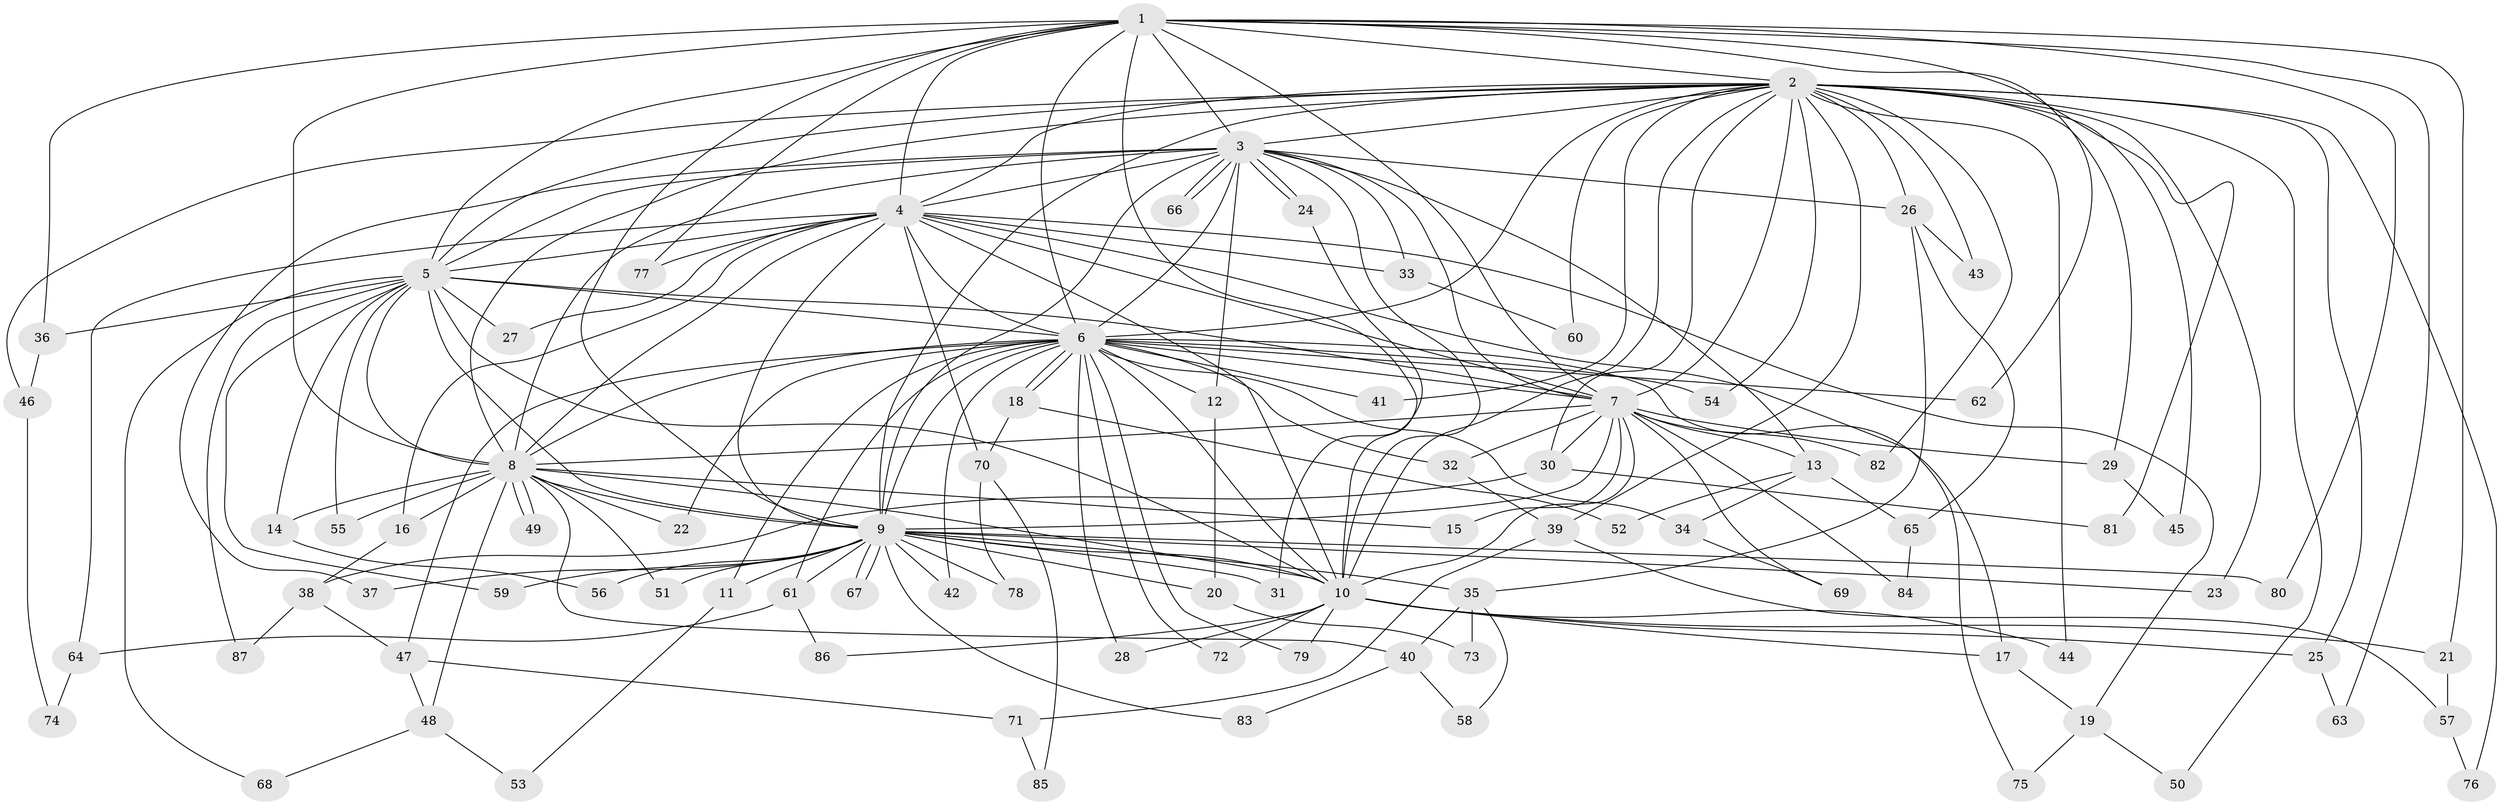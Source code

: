 // Generated by graph-tools (version 1.1) at 2025/34/03/09/25 02:34:40]
// undirected, 87 vertices, 199 edges
graph export_dot {
graph [start="1"]
  node [color=gray90,style=filled];
  1;
  2;
  3;
  4;
  5;
  6;
  7;
  8;
  9;
  10;
  11;
  12;
  13;
  14;
  15;
  16;
  17;
  18;
  19;
  20;
  21;
  22;
  23;
  24;
  25;
  26;
  27;
  28;
  29;
  30;
  31;
  32;
  33;
  34;
  35;
  36;
  37;
  38;
  39;
  40;
  41;
  42;
  43;
  44;
  45;
  46;
  47;
  48;
  49;
  50;
  51;
  52;
  53;
  54;
  55;
  56;
  57;
  58;
  59;
  60;
  61;
  62;
  63;
  64;
  65;
  66;
  67;
  68;
  69;
  70;
  71;
  72;
  73;
  74;
  75;
  76;
  77;
  78;
  79;
  80;
  81;
  82;
  83;
  84;
  85;
  86;
  87;
  1 -- 2;
  1 -- 3;
  1 -- 4;
  1 -- 5;
  1 -- 6;
  1 -- 7;
  1 -- 8;
  1 -- 9;
  1 -- 10;
  1 -- 21;
  1 -- 36;
  1 -- 62;
  1 -- 63;
  1 -- 77;
  1 -- 80;
  1 -- 81;
  2 -- 3;
  2 -- 4;
  2 -- 5;
  2 -- 6;
  2 -- 7;
  2 -- 8;
  2 -- 9;
  2 -- 10;
  2 -- 23;
  2 -- 25;
  2 -- 26;
  2 -- 29;
  2 -- 30;
  2 -- 39;
  2 -- 41;
  2 -- 43;
  2 -- 44;
  2 -- 45;
  2 -- 46;
  2 -- 50;
  2 -- 54;
  2 -- 60;
  2 -- 76;
  2 -- 82;
  3 -- 4;
  3 -- 5;
  3 -- 6;
  3 -- 7;
  3 -- 8;
  3 -- 9;
  3 -- 10;
  3 -- 12;
  3 -- 13;
  3 -- 24;
  3 -- 24;
  3 -- 26;
  3 -- 33;
  3 -- 37;
  3 -- 66;
  3 -- 66;
  4 -- 5;
  4 -- 6;
  4 -- 7;
  4 -- 8;
  4 -- 9;
  4 -- 10;
  4 -- 16;
  4 -- 19;
  4 -- 27;
  4 -- 33;
  4 -- 64;
  4 -- 70;
  4 -- 75;
  4 -- 77;
  5 -- 6;
  5 -- 7;
  5 -- 8;
  5 -- 9;
  5 -- 10;
  5 -- 14;
  5 -- 27;
  5 -- 36;
  5 -- 55;
  5 -- 59;
  5 -- 68;
  5 -- 87;
  6 -- 7;
  6 -- 8;
  6 -- 9;
  6 -- 10;
  6 -- 11;
  6 -- 12;
  6 -- 17;
  6 -- 18;
  6 -- 18;
  6 -- 22;
  6 -- 28;
  6 -- 32;
  6 -- 34;
  6 -- 41;
  6 -- 42;
  6 -- 47;
  6 -- 54;
  6 -- 61;
  6 -- 62;
  6 -- 72;
  6 -- 79;
  7 -- 8;
  7 -- 9;
  7 -- 10;
  7 -- 13;
  7 -- 15;
  7 -- 29;
  7 -- 30;
  7 -- 32;
  7 -- 69;
  7 -- 82;
  7 -- 84;
  8 -- 9;
  8 -- 10;
  8 -- 14;
  8 -- 15;
  8 -- 16;
  8 -- 22;
  8 -- 40;
  8 -- 48;
  8 -- 49;
  8 -- 49;
  8 -- 51;
  8 -- 55;
  9 -- 10;
  9 -- 11;
  9 -- 20;
  9 -- 23;
  9 -- 31;
  9 -- 35;
  9 -- 37;
  9 -- 42;
  9 -- 51;
  9 -- 56;
  9 -- 59;
  9 -- 61;
  9 -- 67;
  9 -- 67;
  9 -- 78;
  9 -- 80;
  9 -- 83;
  10 -- 17;
  10 -- 21;
  10 -- 25;
  10 -- 28;
  10 -- 44;
  10 -- 72;
  10 -- 79;
  10 -- 86;
  11 -- 53;
  12 -- 20;
  13 -- 34;
  13 -- 52;
  13 -- 65;
  14 -- 56;
  16 -- 38;
  17 -- 19;
  18 -- 52;
  18 -- 70;
  19 -- 50;
  19 -- 75;
  20 -- 73;
  21 -- 57;
  24 -- 31;
  25 -- 63;
  26 -- 35;
  26 -- 43;
  26 -- 65;
  29 -- 45;
  30 -- 38;
  30 -- 81;
  32 -- 39;
  33 -- 60;
  34 -- 69;
  35 -- 40;
  35 -- 58;
  35 -- 73;
  36 -- 46;
  38 -- 47;
  38 -- 87;
  39 -- 57;
  39 -- 71;
  40 -- 58;
  40 -- 83;
  46 -- 74;
  47 -- 48;
  47 -- 71;
  48 -- 53;
  48 -- 68;
  57 -- 76;
  61 -- 64;
  61 -- 86;
  64 -- 74;
  65 -- 84;
  70 -- 78;
  70 -- 85;
  71 -- 85;
}
